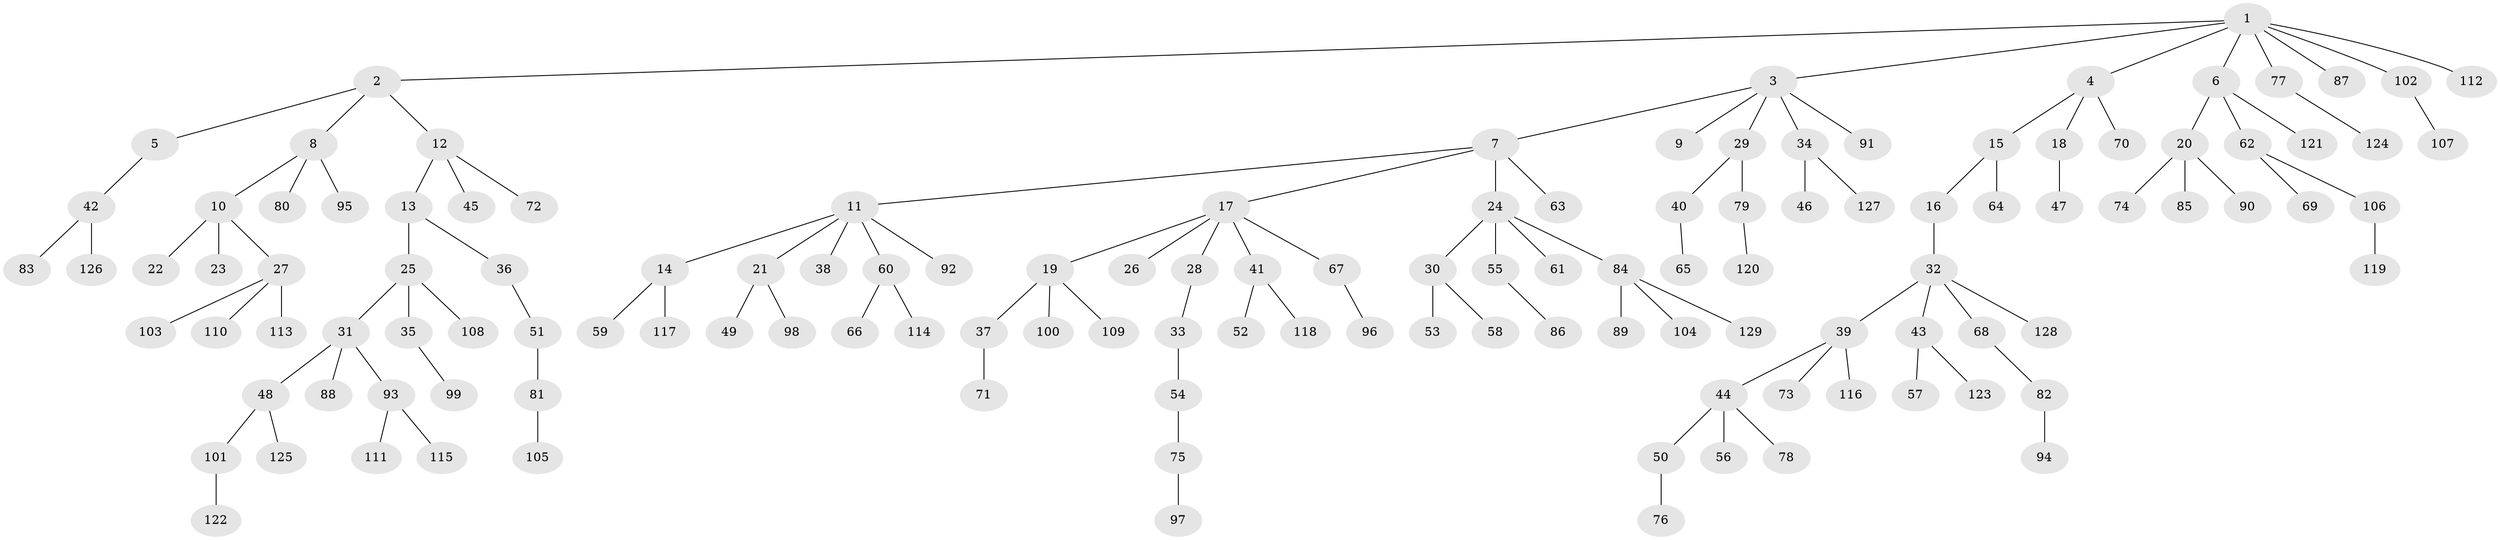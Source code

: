 // coarse degree distribution, {8: 0.011235955056179775, 6: 0.02247191011235955, 5: 0.033707865168539325, 2: 0.1797752808988764, 3: 0.12359550561797752, 9: 0.011235955056179775, 1: 0.5842696629213483, 7: 0.011235955056179775, 4: 0.02247191011235955}
// Generated by graph-tools (version 1.1) at 2025/24/03/03/25 07:24:08]
// undirected, 129 vertices, 128 edges
graph export_dot {
graph [start="1"]
  node [color=gray90,style=filled];
  1;
  2;
  3;
  4;
  5;
  6;
  7;
  8;
  9;
  10;
  11;
  12;
  13;
  14;
  15;
  16;
  17;
  18;
  19;
  20;
  21;
  22;
  23;
  24;
  25;
  26;
  27;
  28;
  29;
  30;
  31;
  32;
  33;
  34;
  35;
  36;
  37;
  38;
  39;
  40;
  41;
  42;
  43;
  44;
  45;
  46;
  47;
  48;
  49;
  50;
  51;
  52;
  53;
  54;
  55;
  56;
  57;
  58;
  59;
  60;
  61;
  62;
  63;
  64;
  65;
  66;
  67;
  68;
  69;
  70;
  71;
  72;
  73;
  74;
  75;
  76;
  77;
  78;
  79;
  80;
  81;
  82;
  83;
  84;
  85;
  86;
  87;
  88;
  89;
  90;
  91;
  92;
  93;
  94;
  95;
  96;
  97;
  98;
  99;
  100;
  101;
  102;
  103;
  104;
  105;
  106;
  107;
  108;
  109;
  110;
  111;
  112;
  113;
  114;
  115;
  116;
  117;
  118;
  119;
  120;
  121;
  122;
  123;
  124;
  125;
  126;
  127;
  128;
  129;
  1 -- 2;
  1 -- 3;
  1 -- 4;
  1 -- 6;
  1 -- 77;
  1 -- 87;
  1 -- 102;
  1 -- 112;
  2 -- 5;
  2 -- 8;
  2 -- 12;
  3 -- 7;
  3 -- 9;
  3 -- 29;
  3 -- 34;
  3 -- 91;
  4 -- 15;
  4 -- 18;
  4 -- 70;
  5 -- 42;
  6 -- 20;
  6 -- 62;
  6 -- 121;
  7 -- 11;
  7 -- 17;
  7 -- 24;
  7 -- 63;
  8 -- 10;
  8 -- 80;
  8 -- 95;
  10 -- 22;
  10 -- 23;
  10 -- 27;
  11 -- 14;
  11 -- 21;
  11 -- 38;
  11 -- 60;
  11 -- 92;
  12 -- 13;
  12 -- 45;
  12 -- 72;
  13 -- 25;
  13 -- 36;
  14 -- 59;
  14 -- 117;
  15 -- 16;
  15 -- 64;
  16 -- 32;
  17 -- 19;
  17 -- 26;
  17 -- 28;
  17 -- 41;
  17 -- 67;
  18 -- 47;
  19 -- 37;
  19 -- 100;
  19 -- 109;
  20 -- 74;
  20 -- 85;
  20 -- 90;
  21 -- 49;
  21 -- 98;
  24 -- 30;
  24 -- 55;
  24 -- 61;
  24 -- 84;
  25 -- 31;
  25 -- 35;
  25 -- 108;
  27 -- 103;
  27 -- 110;
  27 -- 113;
  28 -- 33;
  29 -- 40;
  29 -- 79;
  30 -- 53;
  30 -- 58;
  31 -- 48;
  31 -- 88;
  31 -- 93;
  32 -- 39;
  32 -- 43;
  32 -- 68;
  32 -- 128;
  33 -- 54;
  34 -- 46;
  34 -- 127;
  35 -- 99;
  36 -- 51;
  37 -- 71;
  39 -- 44;
  39 -- 73;
  39 -- 116;
  40 -- 65;
  41 -- 52;
  41 -- 118;
  42 -- 83;
  42 -- 126;
  43 -- 57;
  43 -- 123;
  44 -- 50;
  44 -- 56;
  44 -- 78;
  48 -- 101;
  48 -- 125;
  50 -- 76;
  51 -- 81;
  54 -- 75;
  55 -- 86;
  60 -- 66;
  60 -- 114;
  62 -- 69;
  62 -- 106;
  67 -- 96;
  68 -- 82;
  75 -- 97;
  77 -- 124;
  79 -- 120;
  81 -- 105;
  82 -- 94;
  84 -- 89;
  84 -- 104;
  84 -- 129;
  93 -- 111;
  93 -- 115;
  101 -- 122;
  102 -- 107;
  106 -- 119;
}
